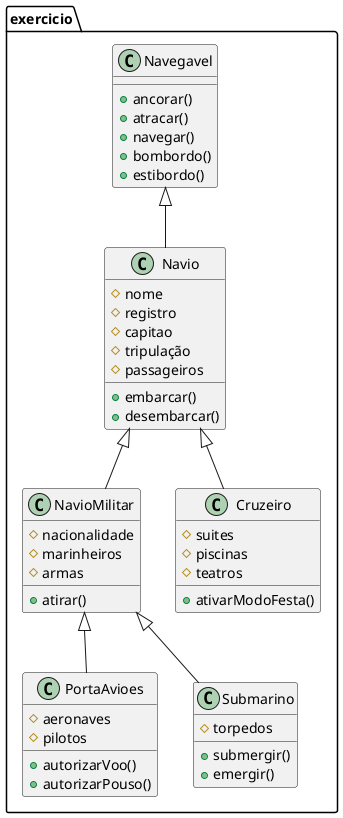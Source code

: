 @startuml

package exercicio {

    class Navegavel {
        + ancorar()
        + atracar()
        + navegar()
        + bombordo()
        + estibordo()
    }

    class Navio {
        # nome
        # registro
        # capitao
        # tripulação
        # passageiros
        + embarcar()
        + desembarcar()
    }

    class NavioMilitar {
        # nacionalidade
        # marinheiros
        # armas
        + atirar()
    }

    class PortaAvioes {
        # aeronaves
        # pilotos
        + autorizarVoo()
        + autorizarPouso()
    }

    class Submarino {
        # torpedos
        + submergir()
        + emergir()
    }

    class Cruzeiro {
        # suites
        # piscinas
        # teatros
        + ativarModoFesta()
    }

    Navegavel <|-- Navio

    Navio <|-- NavioMilitar
    Navio <|-- Cruzeiro

    NavioMilitar <|-- PortaAvioes
    NavioMilitar <|-- Submarino

}

@enduml
